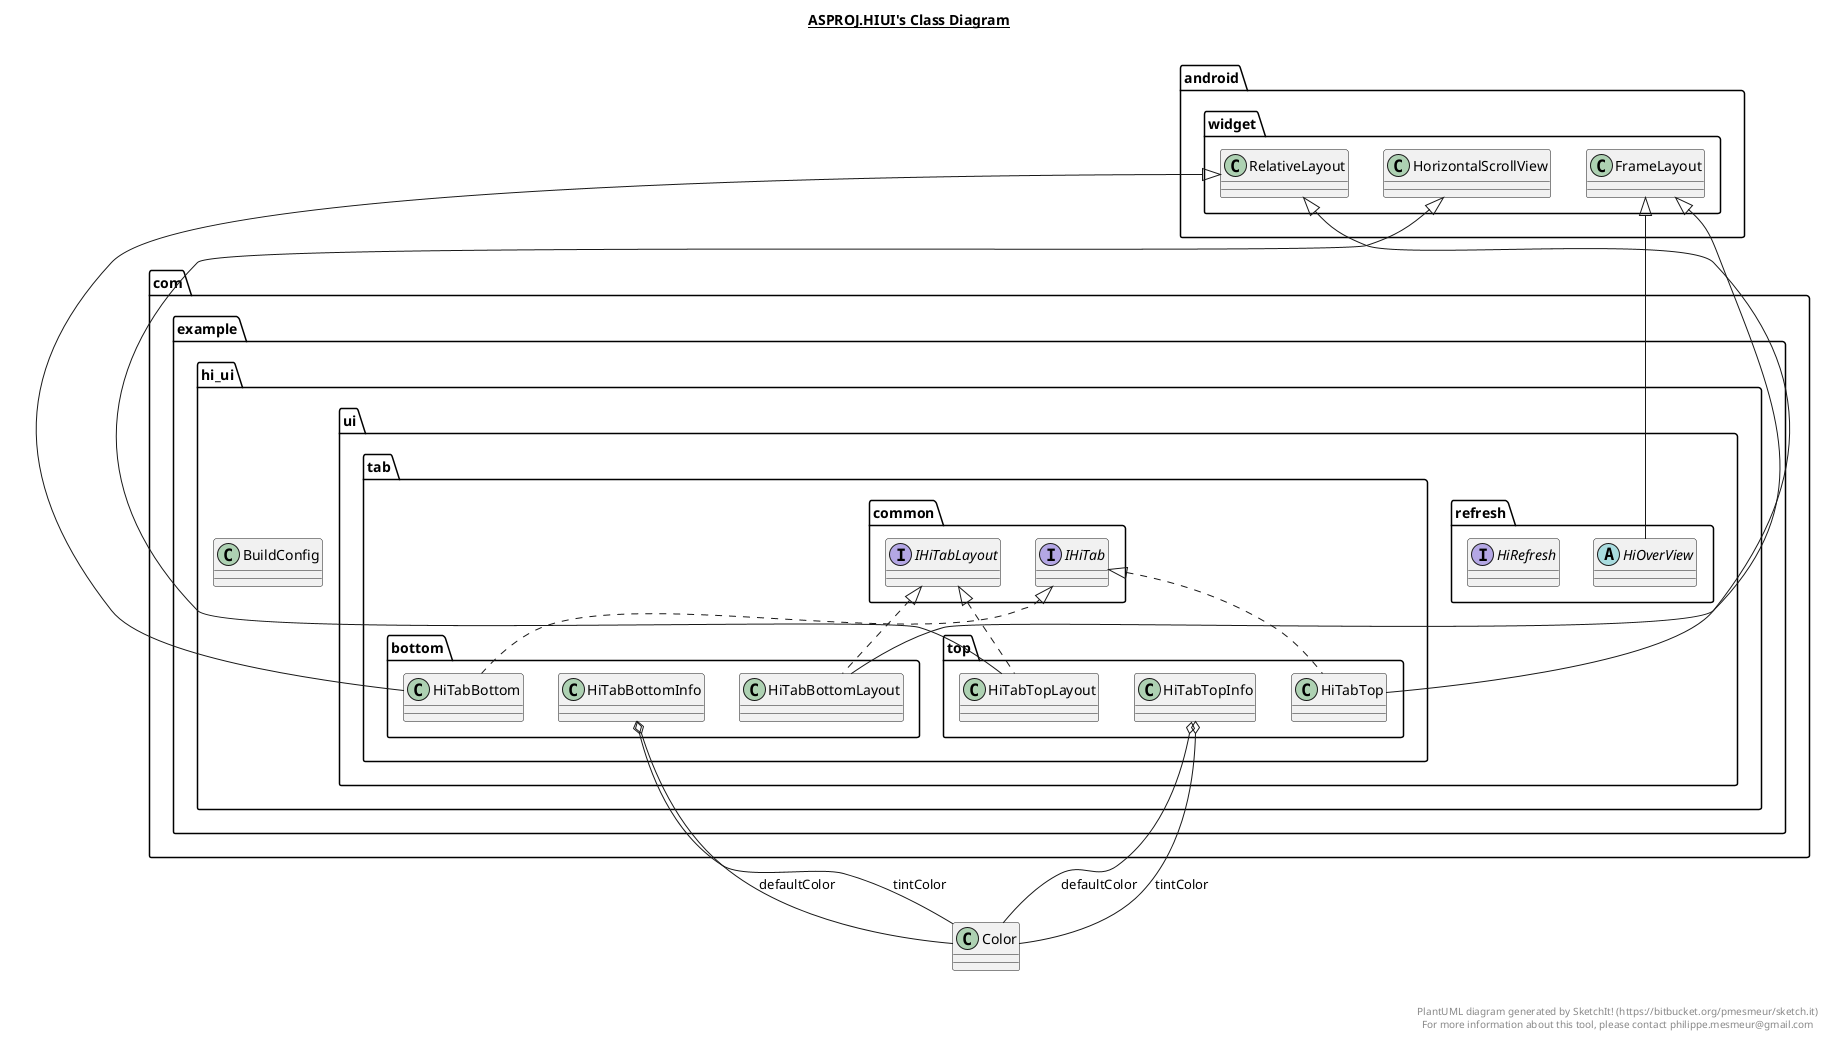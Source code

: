 @startuml

title __ASPROJ.HIUI's Class Diagram__\n

  namespace com.example.hi_ui {
    class com.example.hi_ui.BuildConfig {
    }
  }
  

  namespace com.example.hi_ui {
    namespace ui.refresh {
      abstract class com.example.hi_ui.ui.refresh.HiOverView {
      }
    }
  }
  

  namespace com.example.hi_ui {
    namespace ui.refresh {
      interface com.example.hi_ui.ui.refresh.HiRefresh {
      }
    }
  }
  

  namespace com.example.hi_ui {
    namespace ui.tab.bottom {
      class com.example.hi_ui.ui.tab.bottom.HiTabBottom {
      }
    }
  }
  

  namespace com.example.hi_ui {
    namespace ui.tab.bottom {
      class com.example.hi_ui.ui.tab.bottom.HiTabBottomInfo {
      }
    }
  }
  

  namespace com.example.hi_ui {
    namespace ui.tab.bottom {
      class com.example.hi_ui.ui.tab.bottom.HiTabBottomLayout {
      }
    }
  }
  

  namespace com.example.hi_ui {
    namespace ui.tab.common {
      interface com.example.hi_ui.ui.tab.common.IHiTab {
      }
    }
  }
  

  namespace com.example.hi_ui {
    namespace ui.tab.common {
      interface com.example.hi_ui.ui.tab.common.IHiTabLayout {
      }
    }
  }
  

  namespace com.example.hi_ui {
    namespace ui.tab.top {
      class com.example.hi_ui.ui.tab.top.HiTabTop {
      }
    }
  }
  

  namespace com.example.hi_ui {
    namespace ui.tab.top {
      class com.example.hi_ui.ui.tab.top.HiTabTopInfo {
      }
    }
  }
  

  namespace com.example.hi_ui {
    namespace ui.tab.top {
      class com.example.hi_ui.ui.tab.top.HiTabTopLayout {
      }
    }
  }
  

  com.example.hi_ui.ui.refresh.HiOverView -up-|> android.widget.FrameLayout
  com.example.hi_ui.ui.refresh.HiOverView o-- com.example.hi_ui.ui.refresh.HiOverView.HiRefreshState : mState
  com.example.hi_ui.ui.tab.bottom.HiTabBottom .up.|> com.example.hi_ui.ui.tab.common.IHiTab
  com.example.hi_ui.ui.tab.bottom.HiTabBottom -up-|> android.widget.RelativeLayout
  com.example.hi_ui.ui.tab.bottom.HiTabBottomInfo o-- Color : defaultColor
  com.example.hi_ui.ui.tab.bottom.HiTabBottomInfo o-- com.example.hi_ui.ui.tab.bottom.HiTabBottomInfo.TabType : tabType
  com.example.hi_ui.ui.tab.bottom.HiTabBottomInfo o-- Color : tintColor
  com.example.hi_ui.ui.tab.bottom.HiTabBottomLayout .up.|> com.example.hi_ui.ui.tab.common.IHiTabLayout
  com.example.hi_ui.ui.tab.bottom.HiTabBottomLayout -up-|> android.widget.FrameLayout
  com.example.hi_ui.ui.tab.top.HiTabTop .up.|> com.example.hi_ui.ui.tab.common.IHiTab
  com.example.hi_ui.ui.tab.top.HiTabTop -up-|> android.widget.RelativeLayout
  com.example.hi_ui.ui.tab.top.HiTabTopInfo o-- Color : defaultColor
  com.example.hi_ui.ui.tab.top.HiTabTopInfo o-- com.example.hi_ui.ui.tab.top.HiTabTopInfo.TabType : tabType
  com.example.hi_ui.ui.tab.top.HiTabTopInfo o-- Color : tintColor
  com.example.hi_ui.ui.tab.top.HiTabTopLayout .up.|> com.example.hi_ui.ui.tab.common.IHiTabLayout
  com.example.hi_ui.ui.tab.top.HiTabTopLayout -up-|> android.widget.HorizontalScrollView


right footer


PlantUML diagram generated by SketchIt! (https://bitbucket.org/pmesmeur/sketch.it)
For more information about this tool, please contact philippe.mesmeur@gmail.com
endfooter

@enduml

